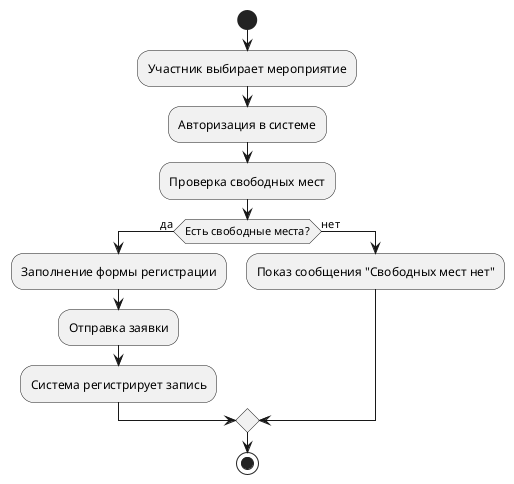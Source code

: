 @startuml
start
:Участник выбирает мероприятие;
:Авторизация в системе;
:Проверка свободных мест;
if (Есть свободные места?) then (да)
    :Заполнение формы регистрации;
    :Отправка заявки;
    :Система регистрирует запись;
else (нет)
    :Показ сообщения "Свободных мест нет";
endif
stop
@enduml
